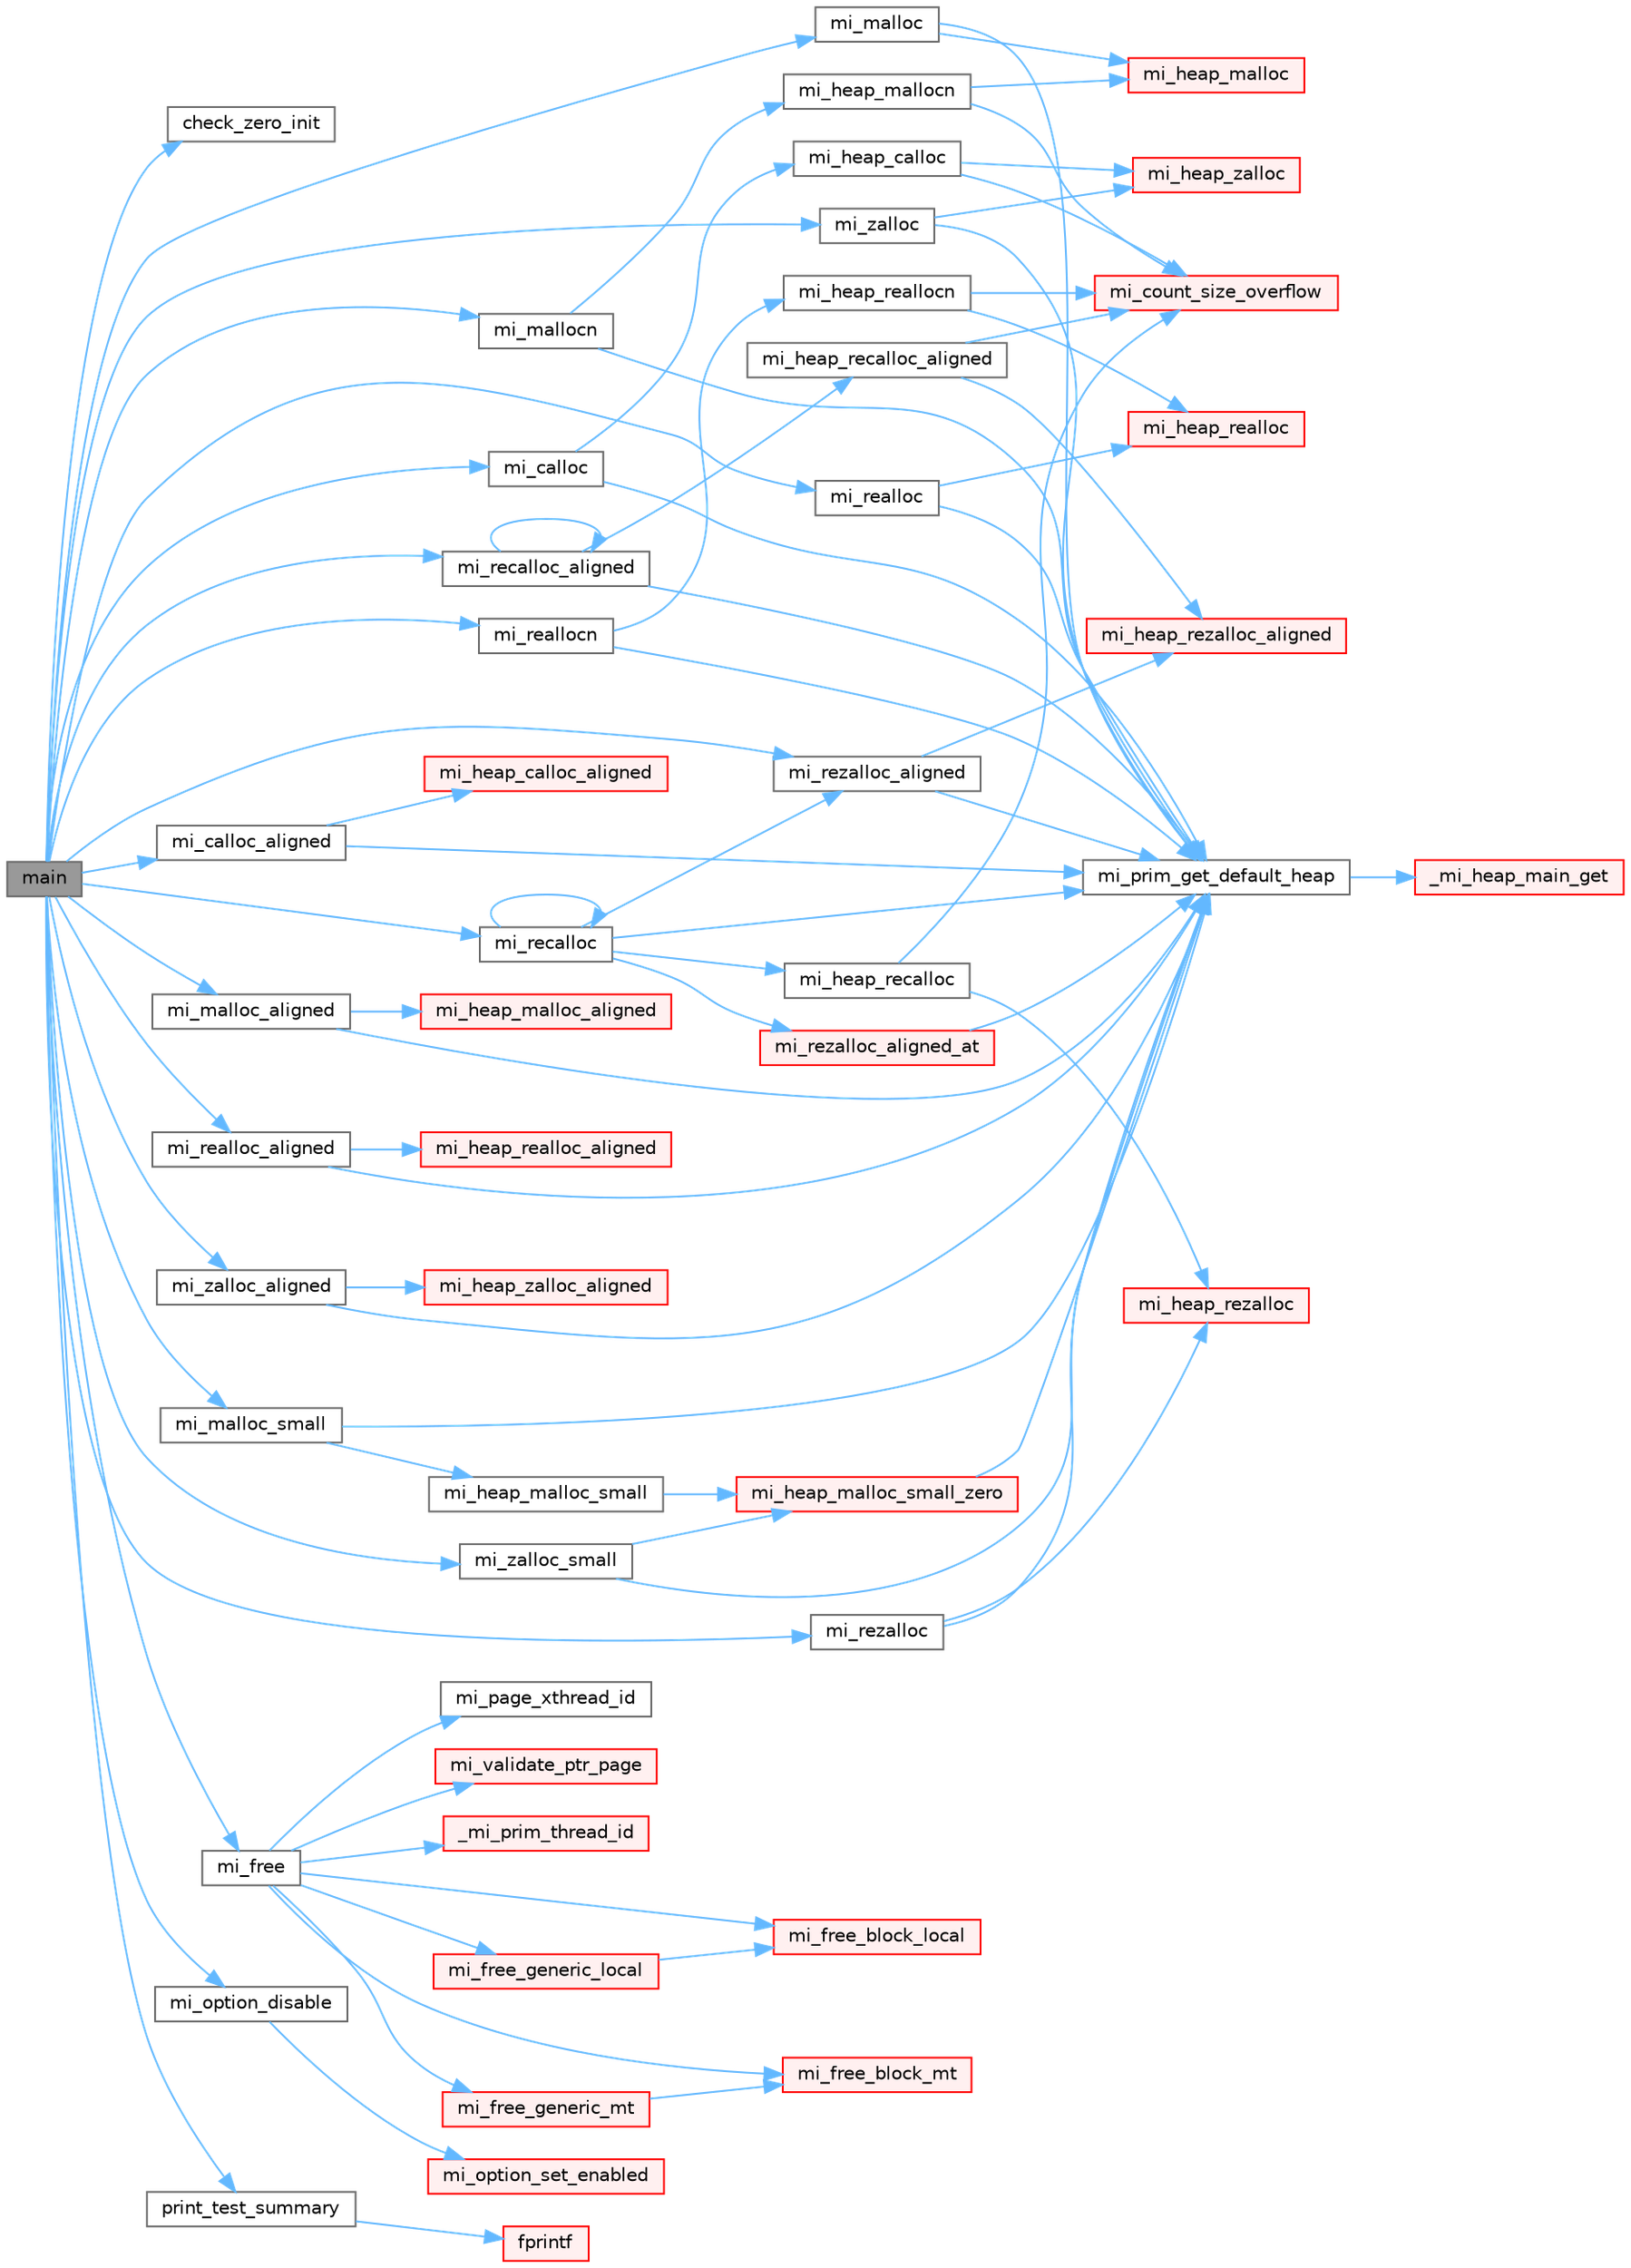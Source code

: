 digraph "main"
{
 // LATEX_PDF_SIZE
  bgcolor="transparent";
  edge [fontname=Helvetica,fontsize=10,labelfontname=Helvetica,labelfontsize=10];
  node [fontname=Helvetica,fontsize=10,shape=box,height=0.2,width=0.4];
  rankdir="LR";
  Node1 [id="Node000001",label="main",height=0.2,width=0.4,color="gray40", fillcolor="grey60", style="filled", fontcolor="black",tooltip=" "];
  Node1 -> Node2 [id="edge1_Node000001_Node000002",color="steelblue1",style="solid",tooltip=" "];
  Node2 [id="Node000002",label="check_zero_init",height=0.2,width=0.4,color="grey40", fillcolor="white", style="filled",URL="$test-api-fill_8c.html#a37cd2cda189d41a709754d2c9e1c98d7",tooltip=" "];
  Node1 -> Node3 [id="edge2_Node000001_Node000003",color="steelblue1",style="solid",tooltip=" "];
  Node3 [id="Node000003",label="mi_calloc",height=0.2,width=0.4,color="grey40", fillcolor="white", style="filled",URL="$group__malloc.html#ga6686568014b54d1e6c7ac64a076e4f56",tooltip=" "];
  Node3 -> Node4 [id="edge3_Node000003_Node000004",color="steelblue1",style="solid",tooltip=" "];
  Node4 [id="Node000004",label="mi_heap_calloc",height=0.2,width=0.4,color="grey40", fillcolor="white", style="filled",URL="$group__heap.html#gac0098aaf231d3e9586c73136d5df95da",tooltip=" "];
  Node4 -> Node5 [id="edge4_Node000004_Node000005",color="steelblue1",style="solid",tooltip=" "];
  Node5 [id="Node000005",label="mi_count_size_overflow",height=0.2,width=0.4,color="red", fillcolor="#FFF0F0", style="filled",URL="$_e_a_s_t_l_2packages_2mimalloc_2include_2mimalloc_2internal_8h.html#ad0741c6523fbf2e3870fd3477bf6fe91",tooltip=" "];
  Node4 -> Node8 [id="edge5_Node000004_Node000008",color="steelblue1",style="solid",tooltip=" "];
  Node8 [id="Node000008",label="mi_heap_zalloc",height=0.2,width=0.4,color="red", fillcolor="#FFF0F0", style="filled",URL="$group__heap.html#gabebc796399619d964d8db77aa835e8c1",tooltip=" "];
  Node3 -> Node311 [id="edge6_Node000003_Node000311",color="steelblue1",style="solid",tooltip=" "];
  Node311 [id="Node000311",label="mi_prim_get_default_heap",height=0.2,width=0.4,color="grey40", fillcolor="white", style="filled",URL="$prim_8h.html#a986e62564728229db3ccecbd6e97fd98",tooltip=" "];
  Node311 -> Node312 [id="edge7_Node000311_Node000312",color="steelblue1",style="solid",tooltip=" "];
  Node312 [id="Node000312",label="_mi_heap_main_get",height=0.2,width=0.4,color="red", fillcolor="#FFF0F0", style="filled",URL="$_e_a_s_t_l_2packages_2mimalloc_2src_2init_8c.html#a1feeb4148fb048caf23361152895a55c",tooltip=" "];
  Node1 -> Node458 [id="edge8_Node000001_Node000458",color="steelblue1",style="solid",tooltip=" "];
  Node458 [id="Node000458",label="mi_calloc_aligned",height=0.2,width=0.4,color="grey40", fillcolor="white", style="filled",URL="$group__aligned.html#ga424ef386fb1f9f8e0a86ab53f16eaaf1",tooltip=" "];
  Node458 -> Node459 [id="edge9_Node000458_Node000459",color="steelblue1",style="solid",tooltip=" "];
  Node459 [id="Node000459",label="mi_heap_calloc_aligned",height=0.2,width=0.4,color="red", fillcolor="#FFF0F0", style="filled",URL="$group__heap.html#gacafcc26df827c7a7de5e850217566108",tooltip=" "];
  Node458 -> Node311 [id="edge10_Node000458_Node000311",color="steelblue1",style="solid",tooltip=" "];
  Node1 -> Node465 [id="edge11_Node000001_Node000465",color="steelblue1",style="solid",tooltip=" "];
  Node465 [id="Node000465",label="mi_free",height=0.2,width=0.4,color="grey40", fillcolor="white", style="filled",URL="$group__malloc.html#gaf2c7b89c327d1f60f59e68b9ea644d95",tooltip=" "];
  Node465 -> Node84 [id="edge12_Node000465_Node000084",color="steelblue1",style="solid",tooltip=" "];
  Node84 [id="Node000084",label="_mi_prim_thread_id",height=0.2,width=0.4,color="red", fillcolor="#FFF0F0", style="filled",URL="$prim_8h.html#a3875c92cbb791d0a7c69bc1fd2df6804",tooltip=" "];
  Node465 -> Node466 [id="edge13_Node000465_Node000466",color="steelblue1",style="solid",tooltip=" "];
  Node466 [id="Node000466",label="mi_free_block_local",height=0.2,width=0.4,color="red", fillcolor="#FFF0F0", style="filled",URL="$free_8c.html#a4ea336aeb08fb4786186f6087a751d3c",tooltip=" "];
  Node465 -> Node475 [id="edge14_Node000465_Node000475",color="steelblue1",style="solid",tooltip=" "];
  Node475 [id="Node000475",label="mi_free_block_mt",height=0.2,width=0.4,color="red", fillcolor="#FFF0F0", style="filled",URL="$free_8c.html#af5ffcf95b8bfc34e499ae3b203e72475",tooltip=" "];
  Node465 -> Node490 [id="edge15_Node000465_Node000490",color="steelblue1",style="solid",tooltip=" "];
  Node490 [id="Node000490",label="mi_free_generic_local",height=0.2,width=0.4,color="red", fillcolor="#FFF0F0", style="filled",URL="$free_8c.html#a2e61936ec89160d051a72f0d1f95424f",tooltip=" "];
  Node490 -> Node466 [id="edge16_Node000490_Node000466",color="steelblue1",style="solid",tooltip=" "];
  Node465 -> Node492 [id="edge17_Node000465_Node000492",color="steelblue1",style="solid",tooltip=" "];
  Node492 [id="Node000492",label="mi_free_generic_mt",height=0.2,width=0.4,color="red", fillcolor="#FFF0F0", style="filled",URL="$free_8c.html#acc3316883c1cf74f78cb41e5d1b46ced",tooltip=" "];
  Node492 -> Node475 [id="edge18_Node000492_Node000475",color="steelblue1",style="solid",tooltip=" "];
  Node465 -> Node262 [id="edge19_Node000465_Node000262",color="steelblue1",style="solid",tooltip=" "];
  Node262 [id="Node000262",label="mi_page_xthread_id",height=0.2,width=0.4,color="grey40", fillcolor="white", style="filled",URL="$_e_a_s_t_l_2packages_2mimalloc_2include_2mimalloc_2internal_8h.html#af15a53be4fb9aa00af3c25632b1b1dac",tooltip=" "];
  Node465 -> Node489 [id="edge20_Node000465_Node000489",color="steelblue1",style="solid",tooltip=" "];
  Node489 [id="Node000489",label="mi_validate_ptr_page",height=0.2,width=0.4,color="red", fillcolor="#FFF0F0", style="filled",URL="$free_8c.html#a3c325fa47ff6342dca1b913607844b93",tooltip=" "];
  Node1 -> Node499 [id="edge21_Node000001_Node000499",color="steelblue1",style="solid",tooltip=" "];
  Node499 [id="Node000499",label="mi_malloc",height=0.2,width=0.4,color="grey40", fillcolor="white", style="filled",URL="$group__malloc.html#gae1dd97b542420c87ae085e822b1229e8",tooltip=" "];
  Node499 -> Node500 [id="edge22_Node000499_Node000500",color="steelblue1",style="solid",tooltip=" "];
  Node500 [id="Node000500",label="mi_heap_malloc",height=0.2,width=0.4,color="red", fillcolor="#FFF0F0", style="filled",URL="$group__heap.html#gab374e206c7034e0d899fb934e4f4a863",tooltip=" "];
  Node499 -> Node311 [id="edge23_Node000499_Node000311",color="steelblue1",style="solid",tooltip=" "];
  Node1 -> Node501 [id="edge24_Node000001_Node000501",color="steelblue1",style="solid",tooltip=" "];
  Node501 [id="Node000501",label="mi_malloc_aligned",height=0.2,width=0.4,color="grey40", fillcolor="white", style="filled",URL="$group__aligned.html#ga69578ff1a98ca16e1dcd02c0995cd65c",tooltip=" "];
  Node501 -> Node502 [id="edge25_Node000501_Node000502",color="steelblue1",style="solid",tooltip=" "];
  Node502 [id="Node000502",label="mi_heap_malloc_aligned",height=0.2,width=0.4,color="red", fillcolor="#FFF0F0", style="filled",URL="$group__heap.html#ga33f4f05b7fea7af2113c62a4bf882cc5",tooltip=" "];
  Node501 -> Node311 [id="edge26_Node000501_Node000311",color="steelblue1",style="solid",tooltip=" "];
  Node1 -> Node504 [id="edge27_Node000001_Node000504",color="steelblue1",style="solid",tooltip=" "];
  Node504 [id="Node000504",label="mi_malloc_small",height=0.2,width=0.4,color="grey40", fillcolor="white", style="filled",URL="$group__extended.html#ga7f050bc6b897da82692174f5fce59cde",tooltip=" "];
  Node504 -> Node505 [id="edge28_Node000504_Node000505",color="steelblue1",style="solid",tooltip=" "];
  Node505 [id="Node000505",label="mi_heap_malloc_small",height=0.2,width=0.4,color="grey40", fillcolor="white", style="filled",URL="$group__heap.html#ga012c5c8abe22b10043de39ff95909541",tooltip=" "];
  Node505 -> Node455 [id="edge29_Node000505_Node000455",color="steelblue1",style="solid",tooltip=" "];
  Node455 [id="Node000455",label="mi_heap_malloc_small_zero",height=0.2,width=0.4,color="red", fillcolor="#FFF0F0", style="filled",URL="$alloc_8c.html#aab0e350e54f352e66a6e8e161ac1cfbb",tooltip=" "];
  Node455 -> Node311 [id="edge30_Node000455_Node000311",color="steelblue1",style="solid",tooltip=" "];
  Node504 -> Node311 [id="edge31_Node000504_Node000311",color="steelblue1",style="solid",tooltip=" "];
  Node1 -> Node506 [id="edge32_Node000001_Node000506",color="steelblue1",style="solid",tooltip=" "];
  Node506 [id="Node000506",label="mi_mallocn",height=0.2,width=0.4,color="grey40", fillcolor="white", style="filled",URL="$group__malloc.html#ga61f46bade3db76ca24aaafedc40de7b6",tooltip=" "];
  Node506 -> Node507 [id="edge33_Node000506_Node000507",color="steelblue1",style="solid",tooltip=" "];
  Node507 [id="Node000507",label="mi_heap_mallocn",height=0.2,width=0.4,color="grey40", fillcolor="white", style="filled",URL="$group__heap.html#gab0f755c0b21c387fe8e9024200faa372",tooltip=" "];
  Node507 -> Node5 [id="edge34_Node000507_Node000005",color="steelblue1",style="solid",tooltip=" "];
  Node507 -> Node500 [id="edge35_Node000507_Node000500",color="steelblue1",style="solid",tooltip=" "];
  Node506 -> Node311 [id="edge36_Node000506_Node000311",color="steelblue1",style="solid",tooltip=" "];
  Node1 -> Node508 [id="edge37_Node000001_Node000508",color="steelblue1",style="solid",tooltip=" "];
  Node508 [id="Node000508",label="mi_option_disable",height=0.2,width=0.4,color="grey40", fillcolor="white", style="filled",URL="$group__options.html#gaebf6ff707a2e688ebb1a2296ca564054",tooltip=" "];
  Node508 -> Node509 [id="edge38_Node000508_Node000509",color="steelblue1",style="solid",tooltip=" "];
  Node509 [id="Node000509",label="mi_option_set_enabled",height=0.2,width=0.4,color="red", fillcolor="#FFF0F0", style="filled",URL="$group__options.html#ga9a13d05fcb77489cb06d4d017ebd8bed",tooltip=" "];
  Node1 -> Node510 [id="edge39_Node000001_Node000510",color="steelblue1",style="solid",tooltip=" "];
  Node510 [id="Node000510",label="mi_realloc",height=0.2,width=0.4,color="grey40", fillcolor="white", style="filled",URL="$group__malloc.html#ga0621af6a5e3aa384e6a1b548958bf583",tooltip=" "];
  Node510 -> Node511 [id="edge40_Node000510_Node000511",color="steelblue1",style="solid",tooltip=" "];
  Node511 [id="Node000511",label="mi_heap_realloc",height=0.2,width=0.4,color="red", fillcolor="#FFF0F0", style="filled",URL="$group__heap.html#gac5252d6a2e510bd349e4fcb452e6a93a",tooltip=" "];
  Node510 -> Node311 [id="edge41_Node000510_Node000311",color="steelblue1",style="solid",tooltip=" "];
  Node1 -> Node513 [id="edge42_Node000001_Node000513",color="steelblue1",style="solid",tooltip=" "];
  Node513 [id="Node000513",label="mi_realloc_aligned",height=0.2,width=0.4,color="grey40", fillcolor="white", style="filled",URL="$group__aligned.html#ga5d7a46d054b4d7abe9d8d2474add2edf",tooltip=" "];
  Node513 -> Node514 [id="edge43_Node000513_Node000514",color="steelblue1",style="solid",tooltip=" "];
  Node514 [id="Node000514",label="mi_heap_realloc_aligned",height=0.2,width=0.4,color="red", fillcolor="#FFF0F0", style="filled",URL="$group__heap.html#gaccf8c249872f30bf1c2493a09197d734",tooltip=" "];
  Node513 -> Node311 [id="edge44_Node000513_Node000311",color="steelblue1",style="solid",tooltip=" "];
  Node1 -> Node517 [id="edge45_Node000001_Node000517",color="steelblue1",style="solid",tooltip=" "];
  Node517 [id="Node000517",label="mi_reallocn",height=0.2,width=0.4,color="grey40", fillcolor="white", style="filled",URL="$group__malloc.html#ga8bddfb4a1270a0854bbcf44cb3980467",tooltip=" "];
  Node517 -> Node518 [id="edge46_Node000517_Node000518",color="steelblue1",style="solid",tooltip=" "];
  Node518 [id="Node000518",label="mi_heap_reallocn",height=0.2,width=0.4,color="grey40", fillcolor="white", style="filled",URL="$group__heap.html#gaccf7bfe10ce510a000d3547d9cf7fa29",tooltip=" "];
  Node518 -> Node5 [id="edge47_Node000518_Node000005",color="steelblue1",style="solid",tooltip=" "];
  Node518 -> Node511 [id="edge48_Node000518_Node000511",color="steelblue1",style="solid",tooltip=" "];
  Node517 -> Node311 [id="edge49_Node000517_Node000311",color="steelblue1",style="solid",tooltip=" "];
  Node1 -> Node519 [id="edge50_Node000001_Node000519",color="steelblue1",style="solid",tooltip=" "];
  Node519 [id="Node000519",label="mi_recalloc",height=0.2,width=0.4,color="grey40", fillcolor="white", style="filled",URL="$group__posix.html#gac8db20e5ffaa253b44e922ee513a2944",tooltip=" "];
  Node519 -> Node520 [id="edge51_Node000519_Node000520",color="steelblue1",style="solid",tooltip=" "];
  Node520 [id="Node000520",label="mi_heap_recalloc",height=0.2,width=0.4,color="grey40", fillcolor="white", style="filled",URL="$group__zeroinit.html#gad1a0d325d930eeb80f25e3fea37aacde",tooltip=" "];
  Node520 -> Node5 [id="edge52_Node000520_Node000005",color="steelblue1",style="solid",tooltip=" "];
  Node520 -> Node521 [id="edge53_Node000520_Node000521",color="steelblue1",style="solid",tooltip=" "];
  Node521 [id="Node000521",label="mi_heap_rezalloc",height=0.2,width=0.4,color="red", fillcolor="#FFF0F0", style="filled",URL="$group__zeroinit.html#ga8d8b7ebb24b513cd84d1a696048da60d",tooltip=" "];
  Node519 -> Node311 [id="edge54_Node000519_Node000311",color="steelblue1",style="solid",tooltip=" "];
  Node519 -> Node519 [id="edge55_Node000519_Node000519",color="steelblue1",style="solid",tooltip=" "];
  Node519 -> Node522 [id="edge56_Node000519_Node000522",color="steelblue1",style="solid",tooltip=" "];
  Node522 [id="Node000522",label="mi_rezalloc_aligned",height=0.2,width=0.4,color="grey40", fillcolor="white", style="filled",URL="$group__zeroinit.html#ga4d02404fe1e7db00beb65f185e012caa",tooltip=" "];
  Node522 -> Node523 [id="edge57_Node000522_Node000523",color="steelblue1",style="solid",tooltip=" "];
  Node523 [id="Node000523",label="mi_heap_rezalloc_aligned",height=0.2,width=0.4,color="red", fillcolor="#FFF0F0", style="filled",URL="$group__zeroinit.html#ga5129f6dc46ee1613d918820a8a0533a7",tooltip=" "];
  Node522 -> Node311 [id="edge58_Node000522_Node000311",color="steelblue1",style="solid",tooltip=" "];
  Node519 -> Node524 [id="edge59_Node000519_Node000524",color="steelblue1",style="solid",tooltip=" "];
  Node524 [id="Node000524",label="mi_rezalloc_aligned_at",height=0.2,width=0.4,color="red", fillcolor="#FFF0F0", style="filled",URL="$group__zeroinit.html#ga6843a88285bbfcc3bdfccc60aafd1270",tooltip=" "];
  Node524 -> Node311 [id="edge60_Node000524_Node000311",color="steelblue1",style="solid",tooltip=" "];
  Node1 -> Node526 [id="edge61_Node000001_Node000526",color="steelblue1",style="solid",tooltip=" "];
  Node526 [id="Node000526",label="mi_recalloc_aligned",height=0.2,width=0.4,color="grey40", fillcolor="white", style="filled",URL="$group__zeroinit.html#ga3e2169b48683aa0ab64f813fd68d839e",tooltip=" "];
  Node526 -> Node527 [id="edge62_Node000526_Node000527",color="steelblue1",style="solid",tooltip=" "];
  Node527 [id="Node000527",label="mi_heap_recalloc_aligned",height=0.2,width=0.4,color="grey40", fillcolor="white", style="filled",URL="$group__zeroinit.html#ga87ddd674bf1c67237d780d0b9e0f0f32",tooltip=" "];
  Node527 -> Node5 [id="edge63_Node000527_Node000005",color="steelblue1",style="solid",tooltip=" "];
  Node527 -> Node523 [id="edge64_Node000527_Node000523",color="steelblue1",style="solid",tooltip=" "];
  Node526 -> Node311 [id="edge65_Node000526_Node000311",color="steelblue1",style="solid",tooltip=" "];
  Node526 -> Node526 [id="edge66_Node000526_Node000526",color="steelblue1",style="solid",tooltip=" "];
  Node1 -> Node528 [id="edge67_Node000001_Node000528",color="steelblue1",style="solid",tooltip=" "];
  Node528 [id="Node000528",label="mi_rezalloc",height=0.2,width=0.4,color="grey40", fillcolor="white", style="filled",URL="$group__zeroinit.html#gadfd34cd7b4f2bbda7ae06367a6360756",tooltip=" "];
  Node528 -> Node521 [id="edge68_Node000528_Node000521",color="steelblue1",style="solid",tooltip=" "];
  Node528 -> Node311 [id="edge69_Node000528_Node000311",color="steelblue1",style="solid",tooltip=" "];
  Node1 -> Node522 [id="edge70_Node000001_Node000522",color="steelblue1",style="solid",tooltip=" "];
  Node1 -> Node529 [id="edge71_Node000001_Node000529",color="steelblue1",style="solid",tooltip=" "];
  Node529 [id="Node000529",label="mi_zalloc",height=0.2,width=0.4,color="grey40", fillcolor="white", style="filled",URL="$group__malloc.html#gae6e38c4403247a7b40d80419e093bfb8",tooltip=" "];
  Node529 -> Node8 [id="edge72_Node000529_Node000008",color="steelblue1",style="solid",tooltip=" "];
  Node529 -> Node311 [id="edge73_Node000529_Node000311",color="steelblue1",style="solid",tooltip=" "];
  Node1 -> Node530 [id="edge74_Node000001_Node000530",color="steelblue1",style="solid",tooltip=" "];
  Node530 [id="Node000530",label="mi_zalloc_aligned",height=0.2,width=0.4,color="grey40", fillcolor="white", style="filled",URL="$group__aligned.html#gaac7d0beb782f9b9ac31f47492b130f82",tooltip=" "];
  Node530 -> Node531 [id="edge75_Node000530_Node000531",color="steelblue1",style="solid",tooltip=" "];
  Node531 [id="Node000531",label="mi_heap_zalloc_aligned",height=0.2,width=0.4,color="red", fillcolor="#FFF0F0", style="filled",URL="$group__heap.html#ga6466bde8b5712aa34e081a8317f9f471",tooltip=" "];
  Node530 -> Node311 [id="edge76_Node000530_Node000311",color="steelblue1",style="solid",tooltip=" "];
  Node1 -> Node532 [id="edge77_Node000001_Node000532",color="steelblue1",style="solid",tooltip=" "];
  Node532 [id="Node000532",label="mi_zalloc_small",height=0.2,width=0.4,color="grey40", fillcolor="white", style="filled",URL="$group__extended.html#ga51c47637e81df0e2f13a2d7a2dec123e",tooltip=" "];
  Node532 -> Node455 [id="edge78_Node000532_Node000455",color="steelblue1",style="solid",tooltip=" "];
  Node532 -> Node311 [id="edge79_Node000532_Node000311",color="steelblue1",style="solid",tooltip=" "];
  Node1 -> Node533 [id="edge80_Node000001_Node000533",color="steelblue1",style="solid",tooltip=" "];
  Node533 [id="Node000533",label="print_test_summary",height=0.2,width=0.4,color="grey40", fillcolor="white", style="filled",URL="$testhelper_8h.html#a5d41ed26e8668a460369ed1e1e48418d",tooltip=" "];
  Node533 -> Node534 [id="edge81_Node000533_Node000534",color="steelblue1",style="solid",tooltip=" "];
  Node534 [id="Node000534",label="fprintf",height=0.2,width=0.4,color="red", fillcolor="#FFF0F0", style="filled",URL="$printf_8h.html#a9f315126362cae9675de1642105e631e",tooltip=" "];
}
